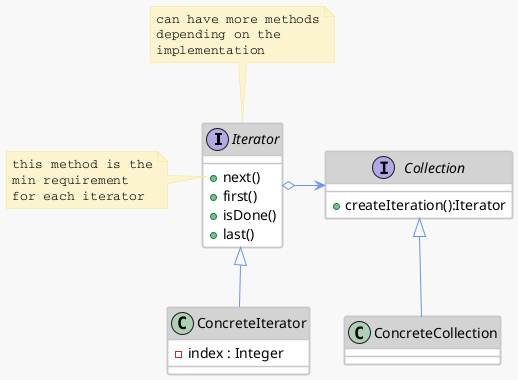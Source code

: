@startuml

skinparam BackgroundColor #F8F8F8
skinparam  Shadowing false
skinparam RoundCorner 3
skinparam noteBorderColor Khaki
skinparam noteBackgroundColor #FCF3CF
skinparam noteFontName Courier
skinparam noteFontSite 4

skinparam class {
BackgroundColor white
ArrowColor CornFlowerBlue
BorderColor #C8C8C8
BorderThickness 1.5
HeaderBackgroundColor LightGrey
}

interface Iterator {
  + next()
  + first()
  + isDone()
  + last()
}

interface Collection {
  + createIteration():Iterator
}

class ConcreteIterator {
  - index : Integer
}

class ConcreteCollection {
}

note top of Iterator
   can have more methods
   depending on the
   implementation
end note

note left of Iterator::next
  this method is the
  min requirement
  for each iterator
end note

Iterator <|-- ConcreteIterator
Collection <|-- ConcreteCollection
Iterator o-r-> Collection

@enduml